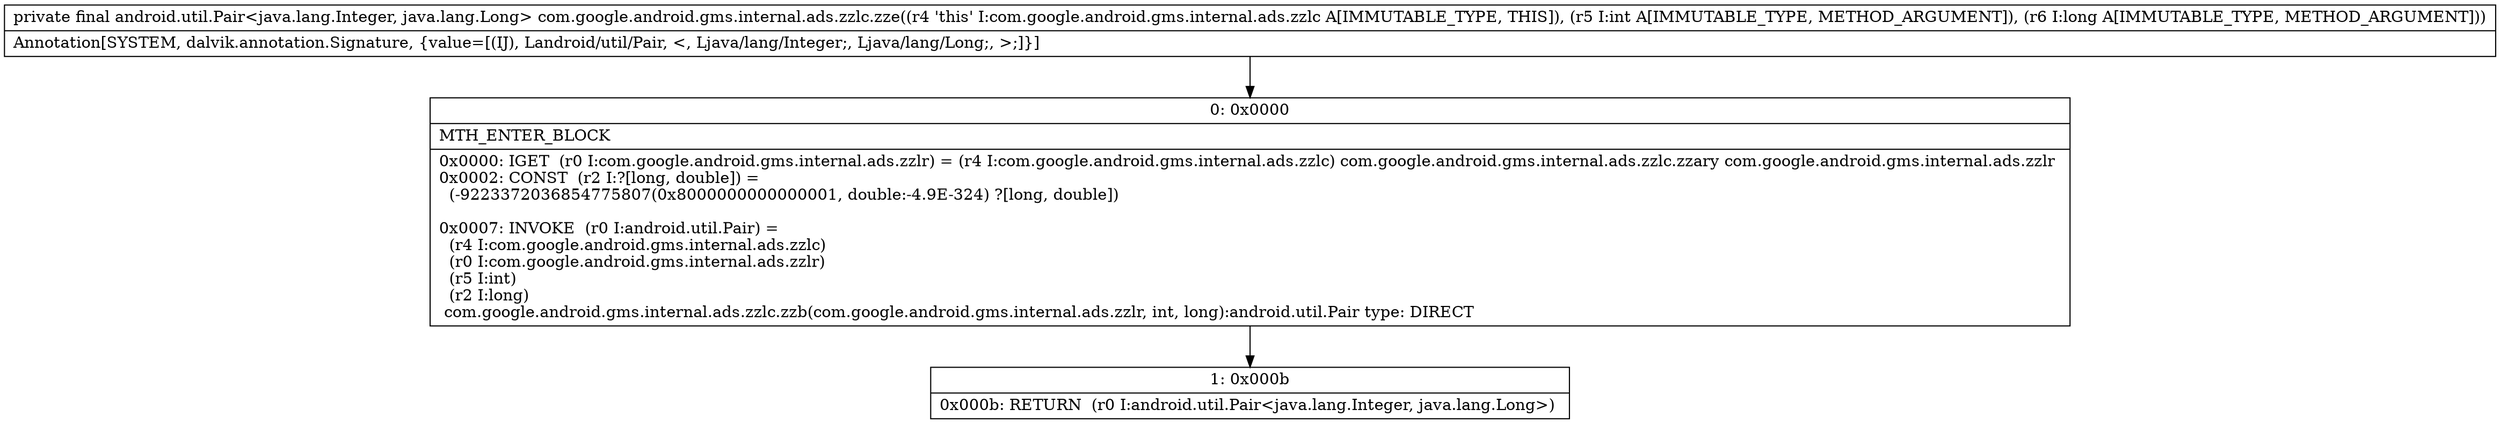 digraph "CFG forcom.google.android.gms.internal.ads.zzlc.zze(IJ)Landroid\/util\/Pair;" {
Node_0 [shape=record,label="{0\:\ 0x0000|MTH_ENTER_BLOCK\l|0x0000: IGET  (r0 I:com.google.android.gms.internal.ads.zzlr) = (r4 I:com.google.android.gms.internal.ads.zzlc) com.google.android.gms.internal.ads.zzlc.zzary com.google.android.gms.internal.ads.zzlr \l0x0002: CONST  (r2 I:?[long, double]) = \l  (\-9223372036854775807(0x8000000000000001, double:\-4.9E\-324) ?[long, double])\l \l0x0007: INVOKE  (r0 I:android.util.Pair) = \l  (r4 I:com.google.android.gms.internal.ads.zzlc)\l  (r0 I:com.google.android.gms.internal.ads.zzlr)\l  (r5 I:int)\l  (r2 I:long)\l com.google.android.gms.internal.ads.zzlc.zzb(com.google.android.gms.internal.ads.zzlr, int, long):android.util.Pair type: DIRECT \l}"];
Node_1 [shape=record,label="{1\:\ 0x000b|0x000b: RETURN  (r0 I:android.util.Pair\<java.lang.Integer, java.lang.Long\>) \l}"];
MethodNode[shape=record,label="{private final android.util.Pair\<java.lang.Integer, java.lang.Long\> com.google.android.gms.internal.ads.zzlc.zze((r4 'this' I:com.google.android.gms.internal.ads.zzlc A[IMMUTABLE_TYPE, THIS]), (r5 I:int A[IMMUTABLE_TYPE, METHOD_ARGUMENT]), (r6 I:long A[IMMUTABLE_TYPE, METHOD_ARGUMENT]))  | Annotation[SYSTEM, dalvik.annotation.Signature, \{value=[(IJ), Landroid\/util\/Pair, \<, Ljava\/lang\/Integer;, Ljava\/lang\/Long;, \>;]\}]\l}"];
MethodNode -> Node_0;
Node_0 -> Node_1;
}

